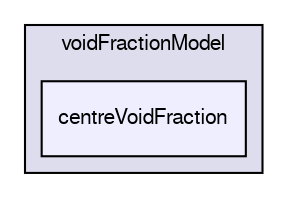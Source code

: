 digraph "/home/cgoniva/CFDEM/CFDEM-x.x-2.1.x/CFDEMcoupling-PUBLIC/src/lagrangian/cfdemParticle/subModels/voidFractionModel/centreVoidFraction" {
  compound=true
  node [ fontsize="10", fontname="FreeSans"];
  edge [ labelfontsize="10", labelfontname="FreeSans"];
  subgraph clusterdir_0d572a40199fd375b32c34ae9527b915 {
    graph [ bgcolor="#ddddee", pencolor="black", label="voidFractionModel" fontname="FreeSans", fontsize="10", URL="dir_0d572a40199fd375b32c34ae9527b915.html"]
  dir_25b786b440f97b4828271f732d5ccebf [shape=box, label="centreVoidFraction", style="filled", fillcolor="#eeeeff", pencolor="black", URL="dir_25b786b440f97b4828271f732d5ccebf.html"];
  }
}
